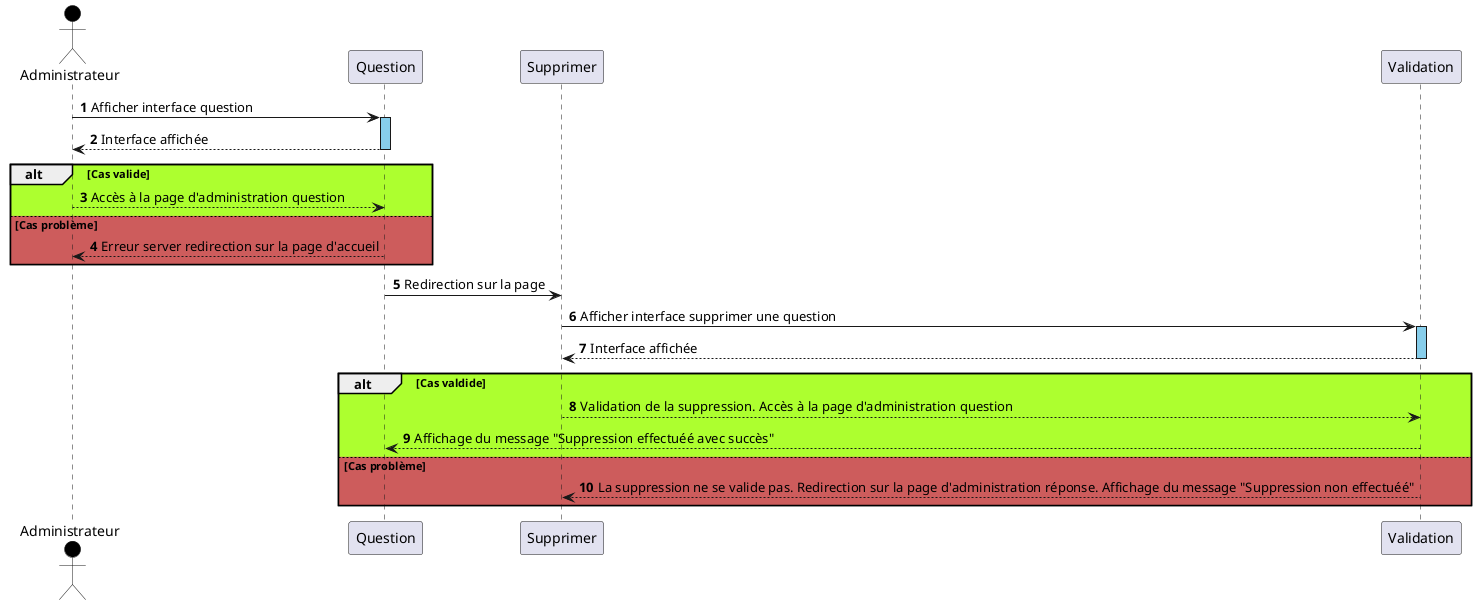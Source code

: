 @startuml supprimerquestion
autonumber 
actor Administrateur #Black
Administrateur -> Question : Afficher interface question
activate Question #SkyBlue
Question --> Administrateur : Interface affichée
deactivate Question
alt #GreenYellow Cas valide 
Question <-- Administrateur : Accès à la page d'administration question
else #IndianRed Cas problème
Question --> Administrateur : Erreur server redirection sur la page d'accueil
end
Question -> Supprimer : Redirection sur la page
Supprimer -> Validation : Afficher interface supprimer une question
activate Validation #SkyBlue
Validation --> Supprimer : Interface affichée
deactivate Validation
alt #GreenYellow Cas valdide 
Supprimer --> Validation : Validation de la suppression. Accès à la page d'administration question
Validation --> Question : Affichage du message "Suppression effectuéé avec succès"
else #IndianRed Cas problème
Supprimer <-- Validation : La suppression ne se valide pas. Redirection sur la page d'administration réponse. Affichage du message "Suppression non effectuéé"
end
@enduml